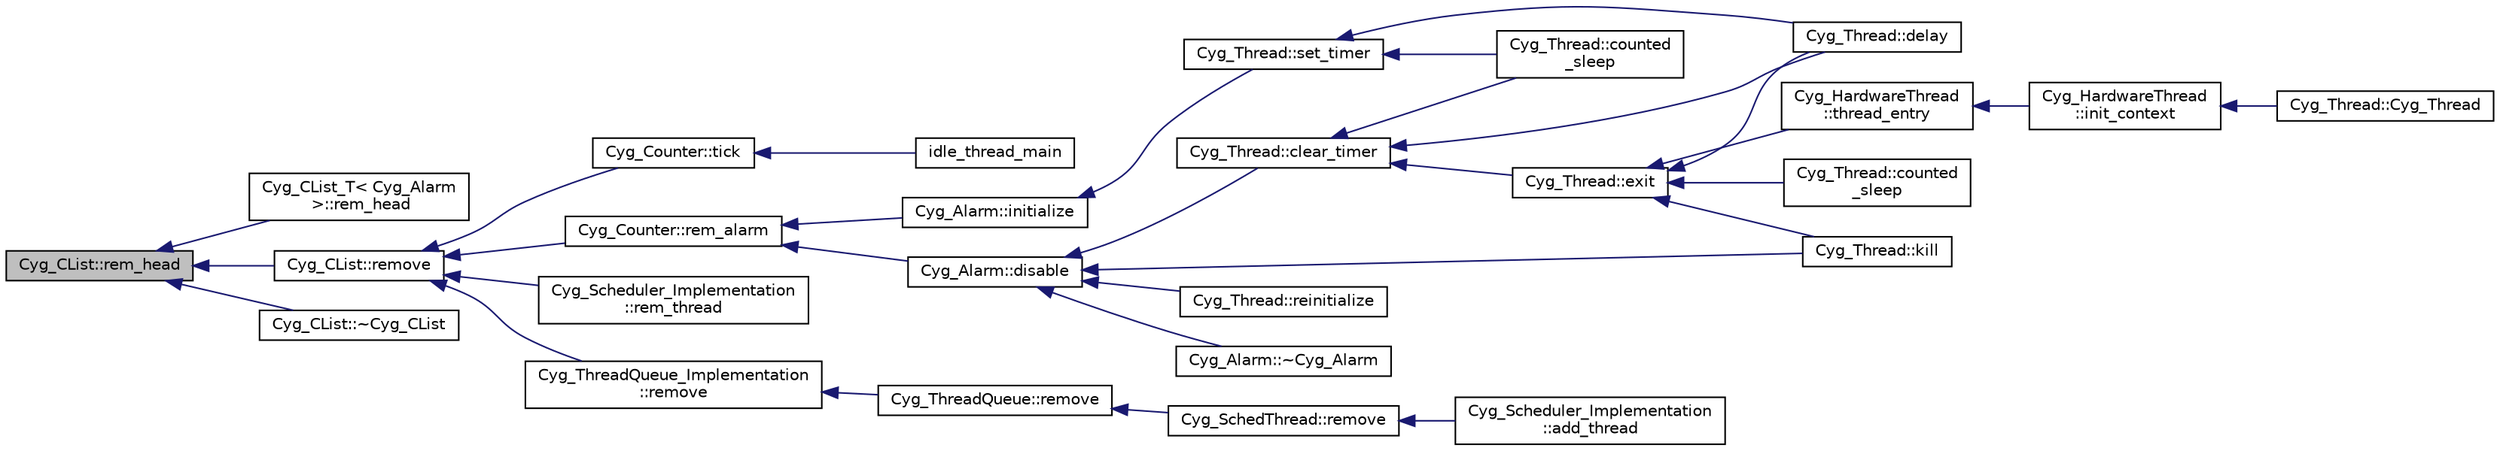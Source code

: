digraph "Cyg_CList::rem_head"
{
  edge [fontname="Helvetica",fontsize="10",labelfontname="Helvetica",labelfontsize="10"];
  node [fontname="Helvetica",fontsize="10",shape=record];
  rankdir="LR";
  Node1 [label="Cyg_CList::rem_head",height=0.2,width=0.4,color="black", fillcolor="grey75", style="filled" fontcolor="black"];
  Node1 -> Node2 [dir="back",color="midnightblue",fontsize="10",style="solid",fontname="Helvetica"];
  Node2 [label="Cyg_CList_T\< Cyg_Alarm\l \>::rem_head",height=0.2,width=0.4,color="black", fillcolor="white", style="filled",URL="$class_cyg___c_list___t.html#a919d81cc3a83e3f8f81bf09979b45eef"];
  Node1 -> Node3 [dir="back",color="midnightblue",fontsize="10",style="solid",fontname="Helvetica"];
  Node3 [label="Cyg_CList::remove",height=0.2,width=0.4,color="black", fillcolor="white", style="filled",URL="$class_cyg___c_list.html#acc2872b42b5e9fcb3a393ea6551bf231"];
  Node3 -> Node4 [dir="back",color="midnightblue",fontsize="10",style="solid",fontname="Helvetica"];
  Node4 [label="Cyg_Counter::tick",height=0.2,width=0.4,color="black", fillcolor="white", style="filled",URL="$class_cyg___counter.html#a94149bfbd4ec7069dc703c5a158b4f9f"];
  Node4 -> Node5 [dir="back",color="midnightblue",fontsize="10",style="solid",fontname="Helvetica"];
  Node5 [label="idle_thread_main",height=0.2,width=0.4,color="black", fillcolor="white", style="filled",URL="$thread_8cxx.html#ab41818e0f3d9ad7695412191d8d01f2d"];
  Node3 -> Node6 [dir="back",color="midnightblue",fontsize="10",style="solid",fontname="Helvetica"];
  Node6 [label="Cyg_Counter::rem_alarm",height=0.2,width=0.4,color="black", fillcolor="white", style="filled",URL="$class_cyg___counter.html#a9964e8a95295d66c7f83cd8e5fbdeb3c"];
  Node6 -> Node7 [dir="back",color="midnightblue",fontsize="10",style="solid",fontname="Helvetica"];
  Node7 [label="Cyg_Alarm::initialize",height=0.2,width=0.4,color="black", fillcolor="white", style="filled",URL="$class_cyg___alarm.html#a86a3cc0243666be0b078300ce12f8b67"];
  Node7 -> Node8 [dir="back",color="midnightblue",fontsize="10",style="solid",fontname="Helvetica"];
  Node8 [label="Cyg_Thread::set_timer",height=0.2,width=0.4,color="black", fillcolor="white", style="filled",URL="$class_cyg___thread.html#a7e92402378d90c942fd050ac77610c05"];
  Node8 -> Node9 [dir="back",color="midnightblue",fontsize="10",style="solid",fontname="Helvetica"];
  Node9 [label="Cyg_Thread::counted\l_sleep",height=0.2,width=0.4,color="black", fillcolor="white", style="filled",URL="$class_cyg___thread.html#ae26681ed39ae0e34088fd925be8f3484"];
  Node8 -> Node10 [dir="back",color="midnightblue",fontsize="10",style="solid",fontname="Helvetica"];
  Node10 [label="Cyg_Thread::delay",height=0.2,width=0.4,color="black", fillcolor="white", style="filled",URL="$class_cyg___thread.html#a5bea2b207ab7788d560fa2bc98334b7d"];
  Node6 -> Node11 [dir="back",color="midnightblue",fontsize="10",style="solid",fontname="Helvetica"];
  Node11 [label="Cyg_Alarm::disable",height=0.2,width=0.4,color="black", fillcolor="white", style="filled",URL="$class_cyg___alarm.html#a72222d58531e082f7de0007f28b604f1"];
  Node11 -> Node12 [dir="back",color="midnightblue",fontsize="10",style="solid",fontname="Helvetica"];
  Node12 [label="Cyg_Thread::clear_timer",height=0.2,width=0.4,color="black", fillcolor="white", style="filled",URL="$class_cyg___thread.html#acd6c558eb9fe78341e7b933b16dd9678"];
  Node12 -> Node9 [dir="back",color="midnightblue",fontsize="10",style="solid",fontname="Helvetica"];
  Node12 -> Node13 [dir="back",color="midnightblue",fontsize="10",style="solid",fontname="Helvetica"];
  Node13 [label="Cyg_Thread::exit",height=0.2,width=0.4,color="black", fillcolor="white", style="filled",URL="$class_cyg___thread.html#a1325e6829eb67a7c584cee48d81cc371"];
  Node13 -> Node14 [dir="back",color="midnightblue",fontsize="10",style="solid",fontname="Helvetica"];
  Node14 [label="Cyg_HardwareThread\l::thread_entry",height=0.2,width=0.4,color="black", fillcolor="white", style="filled",URL="$class_cyg___hardware_thread.html#af951e39bf5d2fcc71329274afd3f7ae3"];
  Node14 -> Node15 [dir="back",color="midnightblue",fontsize="10",style="solid",fontname="Helvetica"];
  Node15 [label="Cyg_HardwareThread\l::init_context",height=0.2,width=0.4,color="black", fillcolor="white", style="filled",URL="$class_cyg___hardware_thread.html#aee6c6a52409a0882697917ec16875260"];
  Node15 -> Node16 [dir="back",color="midnightblue",fontsize="10",style="solid",fontname="Helvetica"];
  Node16 [label="Cyg_Thread::Cyg_Thread",height=0.2,width=0.4,color="black", fillcolor="white", style="filled",URL="$class_cyg___thread.html#a13efd27904ba3f891eeb1fc56d7c1865"];
  Node13 -> Node17 [dir="back",color="midnightblue",fontsize="10",style="solid",fontname="Helvetica"];
  Node17 [label="Cyg_Thread::counted\l_sleep",height=0.2,width=0.4,color="black", fillcolor="white", style="filled",URL="$class_cyg___thread.html#aaf9b4fc5afa2c960f564b6701287663c"];
  Node13 -> Node18 [dir="back",color="midnightblue",fontsize="10",style="solid",fontname="Helvetica"];
  Node18 [label="Cyg_Thread::kill",height=0.2,width=0.4,color="black", fillcolor="white", style="filled",URL="$class_cyg___thread.html#aa2ccfc563049b0f7e77ebbafb5df7eca"];
  Node13 -> Node10 [dir="back",color="midnightblue",fontsize="10",style="solid",fontname="Helvetica"];
  Node12 -> Node10 [dir="back",color="midnightblue",fontsize="10",style="solid",fontname="Helvetica"];
  Node11 -> Node18 [dir="back",color="midnightblue",fontsize="10",style="solid",fontname="Helvetica"];
  Node11 -> Node19 [dir="back",color="midnightblue",fontsize="10",style="solid",fontname="Helvetica"];
  Node19 [label="Cyg_Thread::reinitialize",height=0.2,width=0.4,color="black", fillcolor="white", style="filled",URL="$class_cyg___thread.html#abdd74d18178c8e11cd8668e35d98ddf3"];
  Node11 -> Node20 [dir="back",color="midnightblue",fontsize="10",style="solid",fontname="Helvetica"];
  Node20 [label="Cyg_Alarm::~Cyg_Alarm",height=0.2,width=0.4,color="black", fillcolor="white", style="filled",URL="$class_cyg___alarm.html#a66e9e842221f3212bff7a306a21b9deb"];
  Node3 -> Node21 [dir="back",color="midnightblue",fontsize="10",style="solid",fontname="Helvetica"];
  Node21 [label="Cyg_Scheduler_Implementation\l::rem_thread",height=0.2,width=0.4,color="black", fillcolor="white", style="filled",URL="$class_cyg___scheduler___implementation.html#a4f18a0e7842447eeb2fd9a3b947bc8ff"];
  Node3 -> Node22 [dir="back",color="midnightblue",fontsize="10",style="solid",fontname="Helvetica"];
  Node22 [label="Cyg_ThreadQueue_Implementation\l::remove",height=0.2,width=0.4,color="black", fillcolor="white", style="filled",URL="$class_cyg___thread_queue___implementation.html#a5c149fba525e2c584ce264a23ee4f092"];
  Node22 -> Node23 [dir="back",color="midnightblue",fontsize="10",style="solid",fontname="Helvetica"];
  Node23 [label="Cyg_ThreadQueue::remove",height=0.2,width=0.4,color="black", fillcolor="white", style="filled",URL="$class_cyg___thread_queue.html#ad2dfa40e1e134507e5bb6efc8ea279bd"];
  Node23 -> Node24 [dir="back",color="midnightblue",fontsize="10",style="solid",fontname="Helvetica"];
  Node24 [label="Cyg_SchedThread::remove",height=0.2,width=0.4,color="black", fillcolor="white", style="filled",URL="$class_cyg___sched_thread.html#aad25cbc77cdd7f04cde9171951535b99"];
  Node24 -> Node25 [dir="back",color="midnightblue",fontsize="10",style="solid",fontname="Helvetica"];
  Node25 [label="Cyg_Scheduler_Implementation\l::add_thread",height=0.2,width=0.4,color="black", fillcolor="white", style="filled",URL="$class_cyg___scheduler___implementation.html#ad6a05d4eeef2a3f196c57aaad0de70d1"];
  Node1 -> Node26 [dir="back",color="midnightblue",fontsize="10",style="solid",fontname="Helvetica"];
  Node26 [label="Cyg_CList::~Cyg_CList",height=0.2,width=0.4,color="black", fillcolor="white", style="filled",URL="$class_cyg___c_list.html#a4886b12f3cfb3941409852db84866751"];
}
